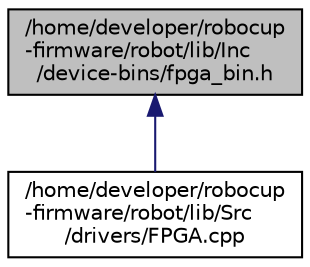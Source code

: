 digraph "/home/developer/robocup-firmware/robot/lib/Inc/device-bins/fpga_bin.h"
{
  edge [fontname="Helvetica",fontsize="10",labelfontname="Helvetica",labelfontsize="10"];
  node [fontname="Helvetica",fontsize="10",shape=record];
  Node1 [label="/home/developer/robocup\l-firmware/robot/lib/Inc\l/device-bins/fpga_bin.h",height=0.2,width=0.4,color="black", fillcolor="grey75", style="filled", fontcolor="black"];
  Node1 -> Node2 [dir="back",color="midnightblue",fontsize="10",style="solid",fontname="Helvetica"];
  Node2 [label="/home/developer/robocup\l-firmware/robot/lib/Src\l/drivers/FPGA.cpp",height=0.2,width=0.4,color="black", fillcolor="white", style="filled",URL="$_f_p_g_a_8cpp.html"];
}
